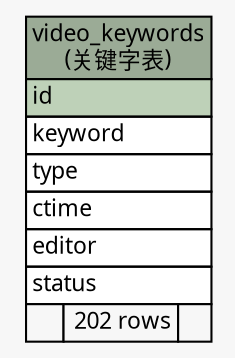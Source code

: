 // dot 2.26.0 on Linux 2.6.32-504.3.3.el6.x86_64
// SchemaSpy rev Unknown
digraph "video_keywords" {
  graph [
    rankdir="RL"
    bgcolor="#f7f7f7"
    nodesep="0.18"
    ranksep="0.46"
    fontname="Microsoft YaHei"
    fontsize="11"
  ];
  node [
    fontname="Microsoft YaHei"
    fontsize="11"
    shape="plaintext"
  ];
  edge [
    arrowsize="0.8"
  ];
  "video_keywords" [
    label=<
    <TABLE BORDER="0" CELLBORDER="1" CELLSPACING="0" BGCOLOR="#ffffff">
      <TR><TD COLSPAN="3" BGCOLOR="#9bab96" ALIGN="CENTER">video_keywords<br/>(关键字表)</TD></TR>
      <TR><TD PORT="id" COLSPAN="3" BGCOLOR="#bed1b8" ALIGN="LEFT">id</TD></TR>
      <TR><TD PORT="keyword" COLSPAN="3" ALIGN="LEFT">keyword</TD></TR>
      <TR><TD PORT="type" COLSPAN="3" ALIGN="LEFT">type</TD></TR>
      <TR><TD PORT="ctime" COLSPAN="3" ALIGN="LEFT">ctime</TD></TR>
      <TR><TD PORT="editor" COLSPAN="3" ALIGN="LEFT">editor</TD></TR>
      <TR><TD PORT="status" COLSPAN="3" ALIGN="LEFT">status</TD></TR>
      <TR><TD ALIGN="LEFT" BGCOLOR="#f7f7f7">  </TD><TD ALIGN="RIGHT" BGCOLOR="#f7f7f7">202 rows</TD><TD ALIGN="RIGHT" BGCOLOR="#f7f7f7">  </TD></TR>
    </TABLE>>
    URL="tables/video_keywords.html"
    tooltip="video_keywords"
  ];
}
